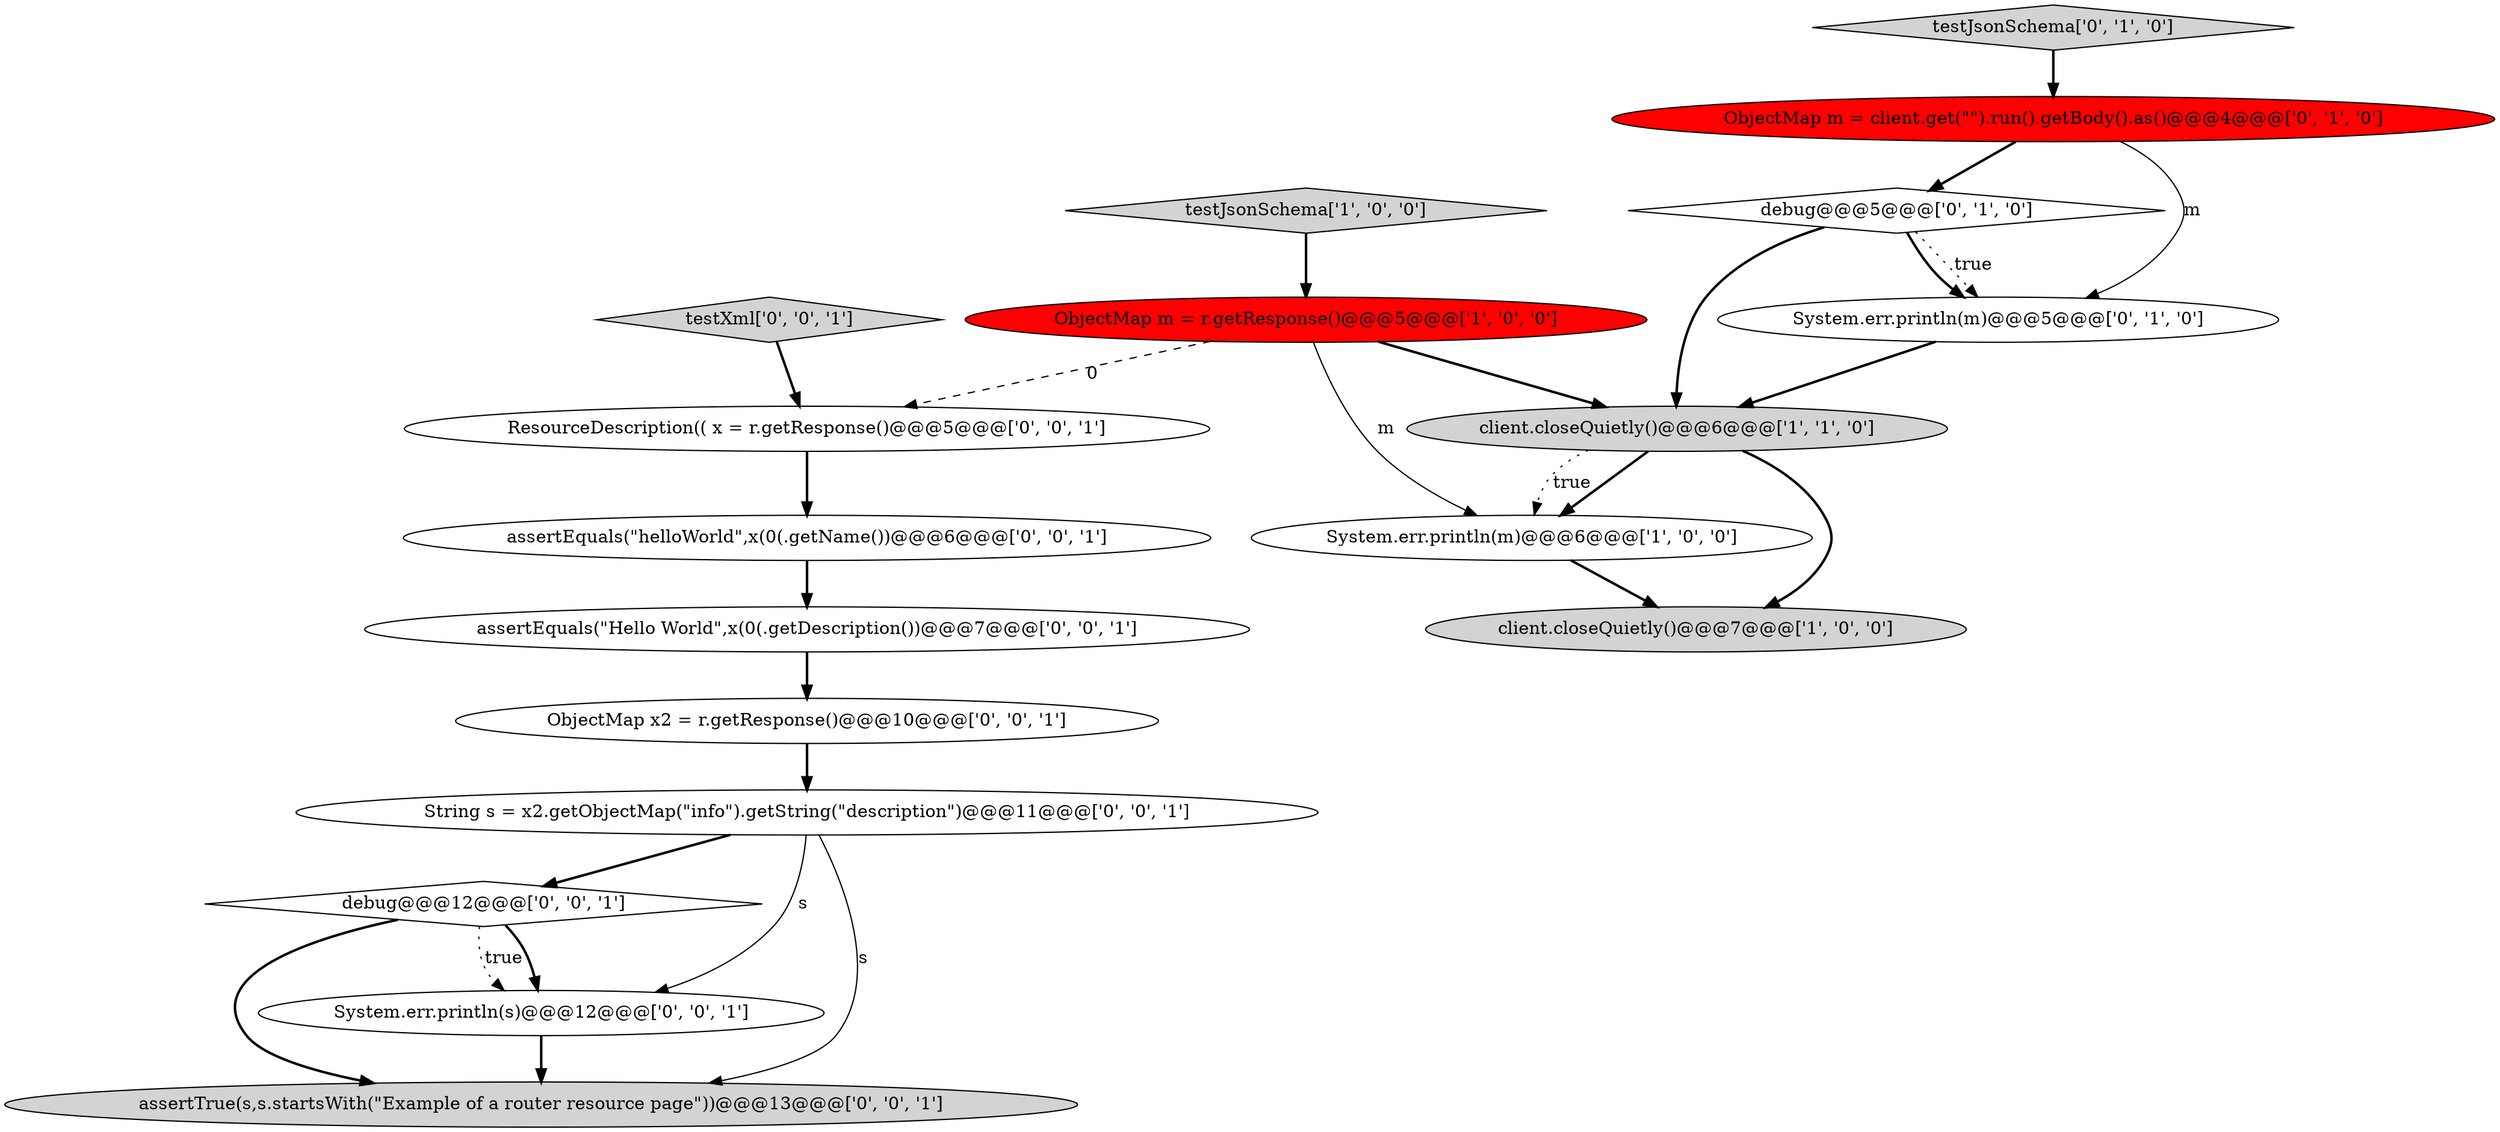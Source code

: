 digraph {
4 [style = filled, label = "client.closeQuietly()@@@6@@@['1', '1', '0']", fillcolor = lightgray, shape = ellipse image = "AAA0AAABBB1BBB"];
3 [style = filled, label = "client.closeQuietly()@@@7@@@['1', '0', '0']", fillcolor = lightgray, shape = ellipse image = "AAA0AAABBB1BBB"];
5 [style = filled, label = "debug@@@5@@@['0', '1', '0']", fillcolor = white, shape = diamond image = "AAA0AAABBB2BBB"];
9 [style = filled, label = "assertEquals(\"Hello World\",x(0(.getDescription())@@@7@@@['0', '0', '1']", fillcolor = white, shape = ellipse image = "AAA0AAABBB3BBB"];
1 [style = filled, label = "ObjectMap m = r.getResponse()@@@5@@@['1', '0', '0']", fillcolor = red, shape = ellipse image = "AAA1AAABBB1BBB"];
8 [style = filled, label = "ObjectMap m = client.get(\"\").run().getBody().as()@@@4@@@['0', '1', '0']", fillcolor = red, shape = ellipse image = "AAA1AAABBB2BBB"];
7 [style = filled, label = "System.err.println(m)@@@5@@@['0', '1', '0']", fillcolor = white, shape = ellipse image = "AAA0AAABBB2BBB"];
10 [style = filled, label = "debug@@@12@@@['0', '0', '1']", fillcolor = white, shape = diamond image = "AAA0AAABBB3BBB"];
0 [style = filled, label = "testJsonSchema['1', '0', '0']", fillcolor = lightgray, shape = diamond image = "AAA0AAABBB1BBB"];
6 [style = filled, label = "testJsonSchema['0', '1', '0']", fillcolor = lightgray, shape = diamond image = "AAA0AAABBB2BBB"];
11 [style = filled, label = "System.err.println(s)@@@12@@@['0', '0', '1']", fillcolor = white, shape = ellipse image = "AAA0AAABBB3BBB"];
13 [style = filled, label = "ResourceDescription(( x = r.getResponse()@@@5@@@['0', '0', '1']", fillcolor = white, shape = ellipse image = "AAA0AAABBB3BBB"];
14 [style = filled, label = "testXml['0', '0', '1']", fillcolor = lightgray, shape = diamond image = "AAA0AAABBB3BBB"];
17 [style = filled, label = "assertTrue(s,s.startsWith(\"Example of a router resource page\"))@@@13@@@['0', '0', '1']", fillcolor = lightgray, shape = ellipse image = "AAA0AAABBB3BBB"];
12 [style = filled, label = "assertEquals(\"helloWorld\",x(0(.getName())@@@6@@@['0', '0', '1']", fillcolor = white, shape = ellipse image = "AAA0AAABBB3BBB"];
16 [style = filled, label = "ObjectMap x2 = r.getResponse()@@@10@@@['0', '0', '1']", fillcolor = white, shape = ellipse image = "AAA0AAABBB3BBB"];
2 [style = filled, label = "System.err.println(m)@@@6@@@['1', '0', '0']", fillcolor = white, shape = ellipse image = "AAA0AAABBB1BBB"];
15 [style = filled, label = "String s = x2.getObjectMap(\"info\").getString(\"description\")@@@11@@@['0', '0', '1']", fillcolor = white, shape = ellipse image = "AAA0AAABBB3BBB"];
16->15 [style = bold, label=""];
4->3 [style = bold, label=""];
1->4 [style = bold, label=""];
15->10 [style = bold, label=""];
8->7 [style = solid, label="m"];
15->17 [style = solid, label="s"];
1->2 [style = solid, label="m"];
2->3 [style = bold, label=""];
10->17 [style = bold, label=""];
4->2 [style = bold, label=""];
7->4 [style = bold, label=""];
15->11 [style = solid, label="s"];
12->9 [style = bold, label=""];
9->16 [style = bold, label=""];
1->13 [style = dashed, label="0"];
13->12 [style = bold, label=""];
8->5 [style = bold, label=""];
10->11 [style = dotted, label="true"];
5->7 [style = dotted, label="true"];
0->1 [style = bold, label=""];
5->4 [style = bold, label=""];
6->8 [style = bold, label=""];
5->7 [style = bold, label=""];
11->17 [style = bold, label=""];
14->13 [style = bold, label=""];
4->2 [style = dotted, label="true"];
10->11 [style = bold, label=""];
}
